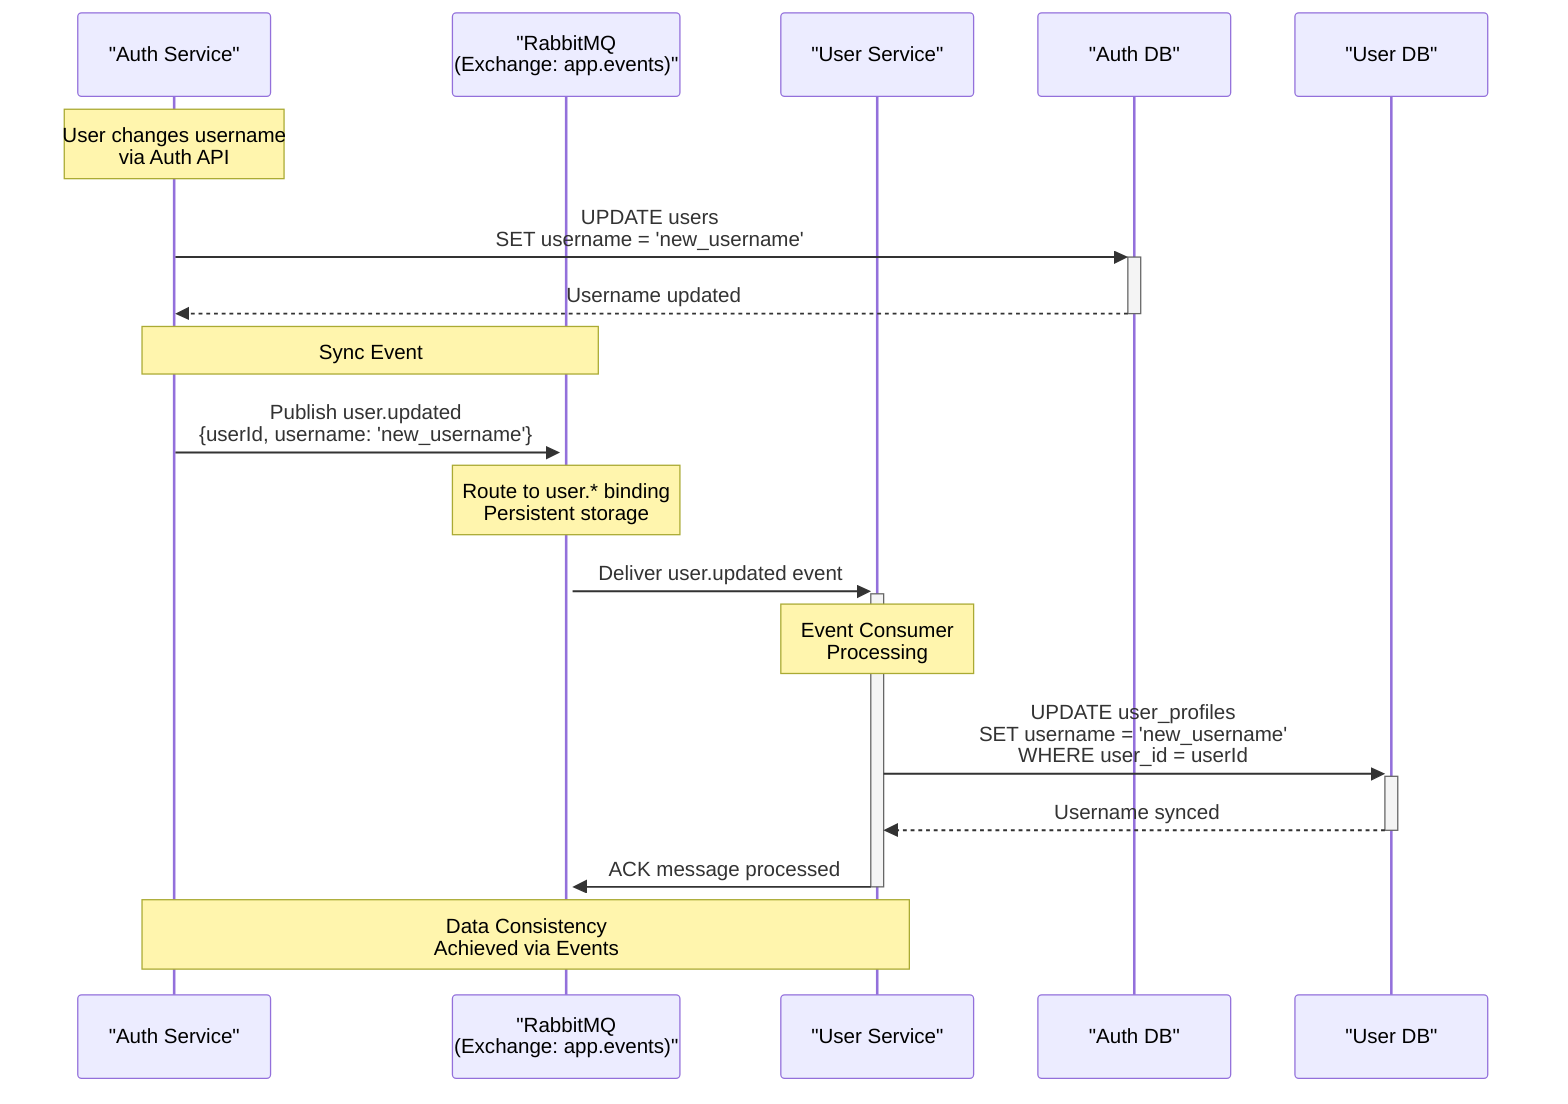 sequenceDiagram
    participant A as "Auth Service"
    participant R as "RabbitMQ<br/>(Exchange: app.events)"
    participant U as "User Service"
    participant DB1 as "Auth DB"
    participant DB2 as "User DB"

    Note over A: User changes username<br/>via Auth API
    A->>+DB1: UPDATE users<br/>SET username = 'new_username'
    DB1-->>-A: Username updated
    
    Note over A,R: Sync Event
    A->>+R: Publish user.updated<br/>{userId, username: 'new_username'}
    Note over R: Route to user.* binding<br/>Persistent storage
    
    R->>+U: Deliver user.updated event
    Note over U: Event Consumer<br/>Processing
    U->>+DB2: UPDATE user_profiles<br/>SET username = 'new_username'<br/>WHERE user_id = userId
    DB2-->>-U: Username synced
    U->>-R: ACK message processed
    
    Note over A,U: Data Consistency<br/>Achieved via Events